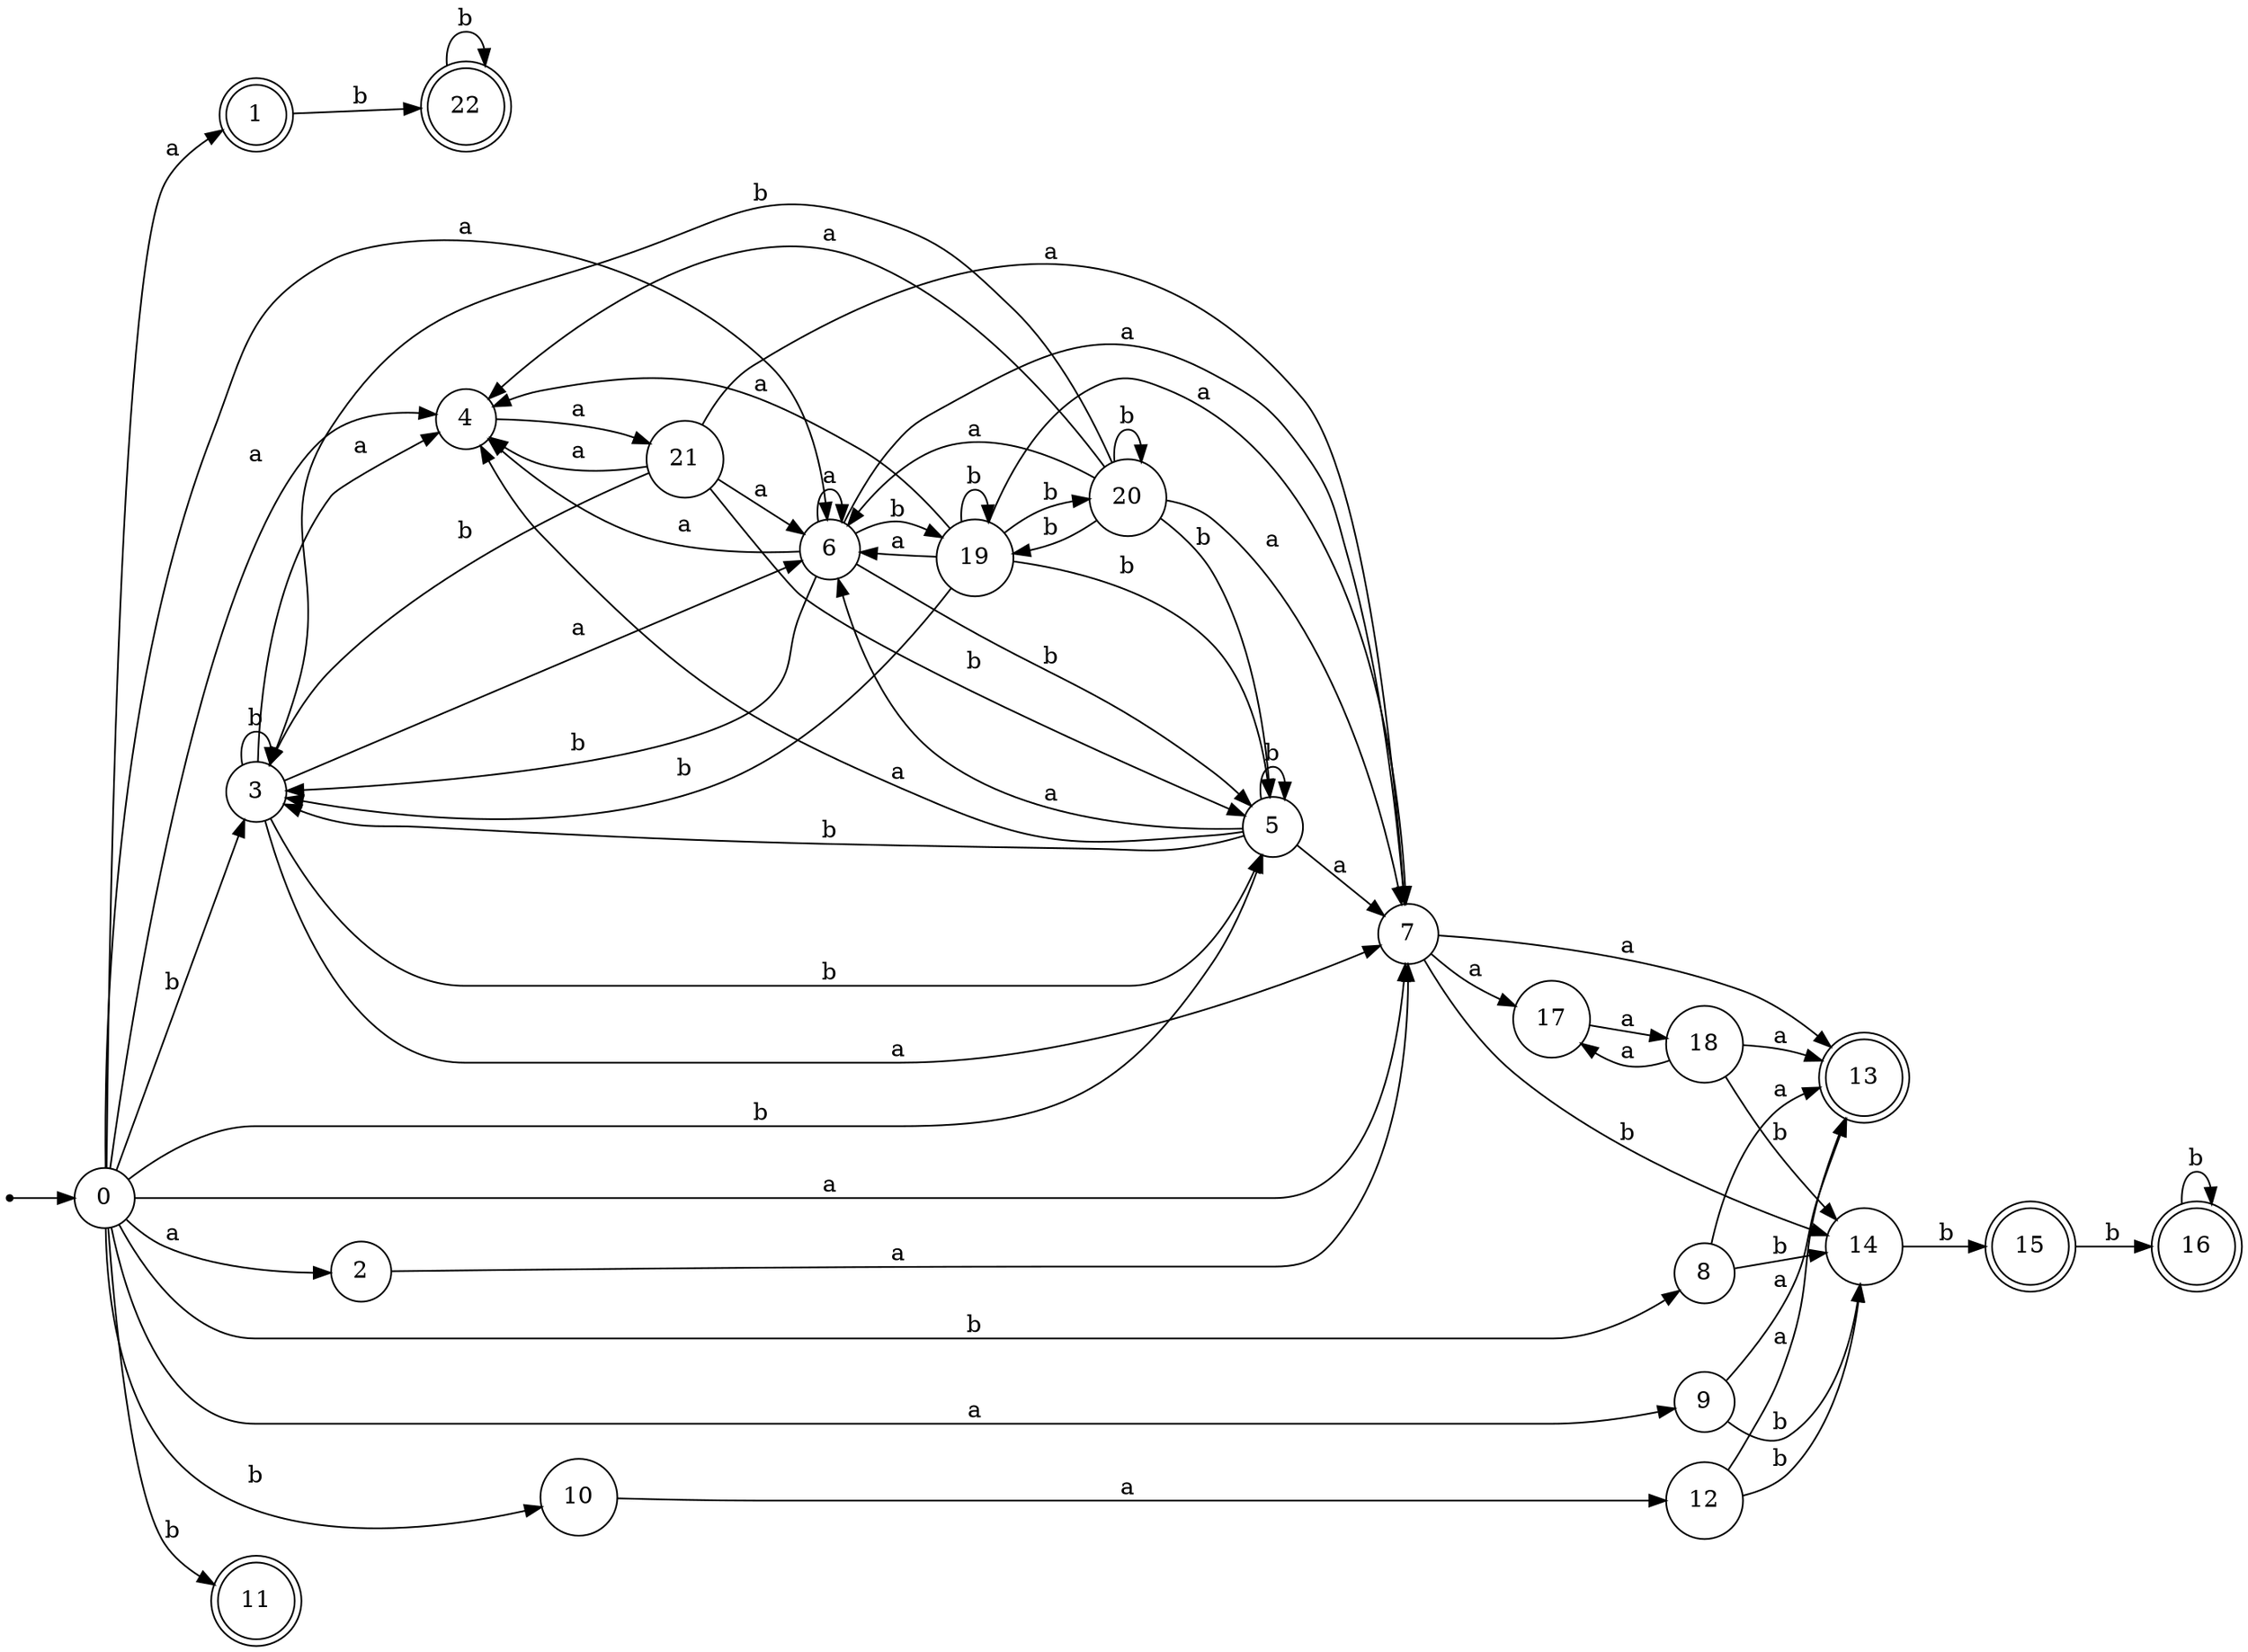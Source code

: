 digraph finite_state_machine {
rankdir=LR;
size="20,20";
node [shape = point]; "dummy0"
node [shape = circle]; "0";
"dummy0" -> "0";
node [shape = doublecircle]; "1";node [shape = circle]; "2";
node [shape = circle]; "3";
node [shape = circle]; "4";
node [shape = circle]; "5";
node [shape = circle]; "6";
node [shape = circle]; "7";
node [shape = circle]; "8";
node [shape = circle]; "9";
node [shape = circle]; "10";
node [shape = doublecircle]; "11";node [shape = circle]; "12";
node [shape = doublecircle]; "13";node [shape = circle]; "14";
node [shape = doublecircle]; "15";node [shape = doublecircle]; "16";node [shape = circle]; "17";
node [shape = circle]; "18";
node [shape = circle]; "19";
node [shape = circle]; "20";
node [shape = circle]; "21";
node [shape = doublecircle]; "22";"0" -> "1" [label = "a"];
 "0" -> "2" [label = "a"];
 "0" -> "4" [label = "a"];
 "0" -> "6" [label = "a"];
 "0" -> "7" [label = "a"];
 "0" -> "9" [label = "a"];
 "0" -> "3" [label = "b"];
 "0" -> "5" [label = "b"];
 "0" -> "8" [label = "b"];
 "0" -> "10" [label = "b"];
 "0" -> "11" [label = "b"];
 "10" -> "12" [label = "a"];
 "12" -> "13" [label = "a"];
 "12" -> "14" [label = "b"];
 "14" -> "15" [label = "b"];
 "15" -> "16" [label = "b"];
 "16" -> "16" [label = "b"];
 "9" -> "13" [label = "a"];
 "9" -> "14" [label = "b"];
 "8" -> "13" [label = "a"];
 "8" -> "14" [label = "b"];
 "7" -> "17" [label = "a"];
 "7" -> "13" [label = "a"];
 "7" -> "14" [label = "b"];
 "17" -> "18" [label = "a"];
 "18" -> "17" [label = "a"];
 "18" -> "13" [label = "a"];
 "18" -> "14" [label = "b"];
 "6" -> "4" [label = "a"];
 "6" -> "6" [label = "a"];
 "6" -> "7" [label = "a"];
 "6" -> "3" [label = "b"];
 "6" -> "19" [label = "b"];
 "6" -> "5" [label = "b"];
 "19" -> "3" [label = "b"];
 "19" -> "19" [label = "b"];
 "19" -> "20" [label = "b"];
 "19" -> "5" [label = "b"];
 "19" -> "4" [label = "a"];
 "19" -> "6" [label = "a"];
 "19" -> "7" [label = "a"];
 "20" -> "3" [label = "b"];
 "20" -> "19" [label = "b"];
 "20" -> "20" [label = "b"];
 "20" -> "5" [label = "b"];
 "20" -> "4" [label = "a"];
 "20" -> "6" [label = "a"];
 "20" -> "7" [label = "a"];
 "5" -> "3" [label = "b"];
 "5" -> "5" [label = "b"];
 "5" -> "4" [label = "a"];
 "5" -> "6" [label = "a"];
 "5" -> "7" [label = "a"];
 "4" -> "21" [label = "a"];
 "21" -> "4" [label = "a"];
 "21" -> "6" [label = "a"];
 "21" -> "7" [label = "a"];
 "21" -> "3" [label = "b"];
 "21" -> "5" [label = "b"];
 "3" -> "3" [label = "b"];
 "3" -> "5" [label = "b"];
 "3" -> "4" [label = "a"];
 "3" -> "6" [label = "a"];
 "3" -> "7" [label = "a"];
 "2" -> "7" [label = "a"];
 "1" -> "22" [label = "b"];
 "22" -> "22" [label = "b"];
 }
